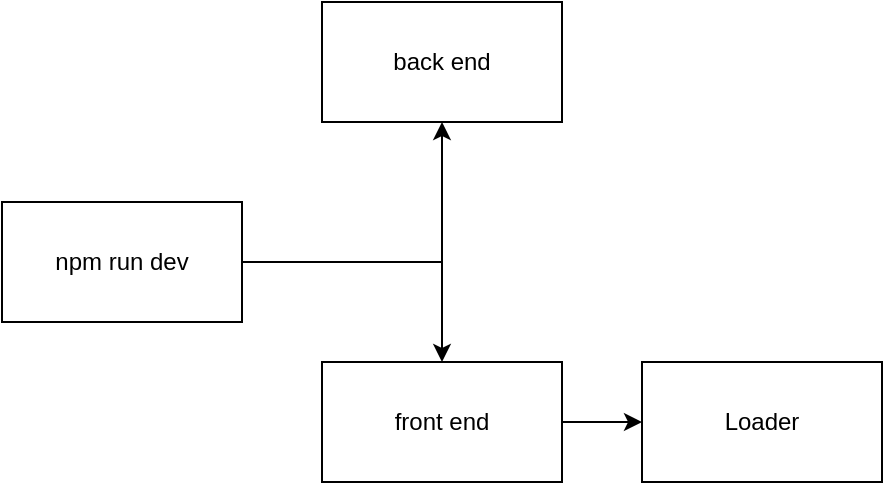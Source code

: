 <mxfile version="22.1.21" type="github">
  <diagram name="Page-1" id="VXtNGIWzz0i97T_DtU3W">
    <mxGraphModel dx="1434" dy="772" grid="1" gridSize="10" guides="1" tooltips="1" connect="1" arrows="1" fold="1" page="1" pageScale="1" pageWidth="827" pageHeight="1169" math="0" shadow="0">
      <root>
        <mxCell id="0" />
        <mxCell id="1" parent="0" />
        <mxCell id="yugVjjV_UeTPimWIvTRu-3" value="" style="edgeStyle=orthogonalEdgeStyle;rounded=0;orthogonalLoop=1;jettySize=auto;html=1;" parent="1" source="yugVjjV_UeTPimWIvTRu-1" target="yugVjjV_UeTPimWIvTRu-2" edge="1">
          <mxGeometry relative="1" as="geometry">
            <Array as="points">
              <mxPoint x="260" y="470" />
            </Array>
          </mxGeometry>
        </mxCell>
        <mxCell id="yugVjjV_UeTPimWIvTRu-1" value="npm run dev" style="rounded=0;whiteSpace=wrap;html=1;" parent="1" vertex="1">
          <mxGeometry x="40" y="440" width="120" height="60" as="geometry" />
        </mxCell>
        <mxCell id="yugVjjV_UeTPimWIvTRu-5" value="" style="edgeStyle=orthogonalEdgeStyle;rounded=0;orthogonalLoop=1;jettySize=auto;html=1;" parent="1" source="yugVjjV_UeTPimWIvTRu-2" target="yugVjjV_UeTPimWIvTRu-4" edge="1">
          <mxGeometry relative="1" as="geometry" />
        </mxCell>
        <mxCell id="yugVjjV_UeTPimWIvTRu-2" value="front end" style="rounded=0;whiteSpace=wrap;html=1;" parent="1" vertex="1">
          <mxGeometry x="200" y="520" width="120" height="60" as="geometry" />
        </mxCell>
        <mxCell id="yugVjjV_UeTPimWIvTRu-4" value="Loader" style="rounded=0;whiteSpace=wrap;html=1;" parent="1" vertex="1">
          <mxGeometry x="360" y="520" width="120" height="60" as="geometry" />
        </mxCell>
        <mxCell id="uxCP0doEJ4sgyuuDpB1K-1" value="back end" style="rounded=0;whiteSpace=wrap;html=1;" vertex="1" parent="1">
          <mxGeometry x="200" y="340" width="120" height="60" as="geometry" />
        </mxCell>
        <mxCell id="uxCP0doEJ4sgyuuDpB1K-2" value="" style="endArrow=classic;html=1;rounded=0;exitX=1;exitY=0.5;exitDx=0;exitDy=0;entryX=0.5;entryY=1;entryDx=0;entryDy=0;" edge="1" parent="1" source="yugVjjV_UeTPimWIvTRu-1" target="uxCP0doEJ4sgyuuDpB1K-1">
          <mxGeometry width="50" height="50" relative="1" as="geometry">
            <mxPoint x="390" y="500" as="sourcePoint" />
            <mxPoint x="440" y="450" as="targetPoint" />
            <Array as="points">
              <mxPoint x="260" y="470" />
            </Array>
          </mxGeometry>
        </mxCell>
      </root>
    </mxGraphModel>
  </diagram>
</mxfile>
